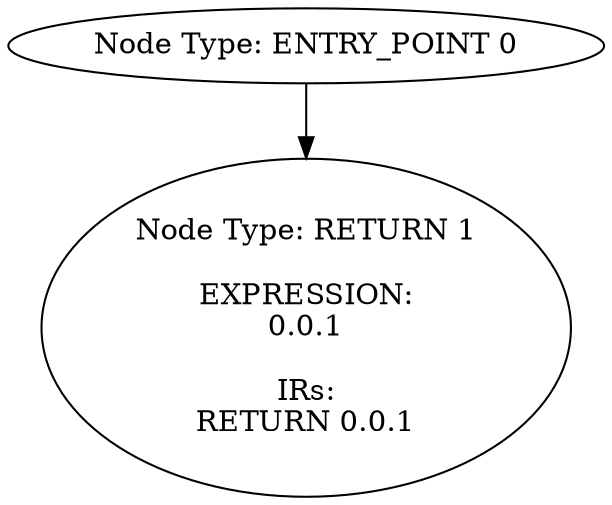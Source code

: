 digraph{
0[label="Node Type: ENTRY_POINT 0
"];
0->1;
1[label="Node Type: RETURN 1

EXPRESSION:
0.0.1

IRs:
RETURN 0.0.1"];
}
